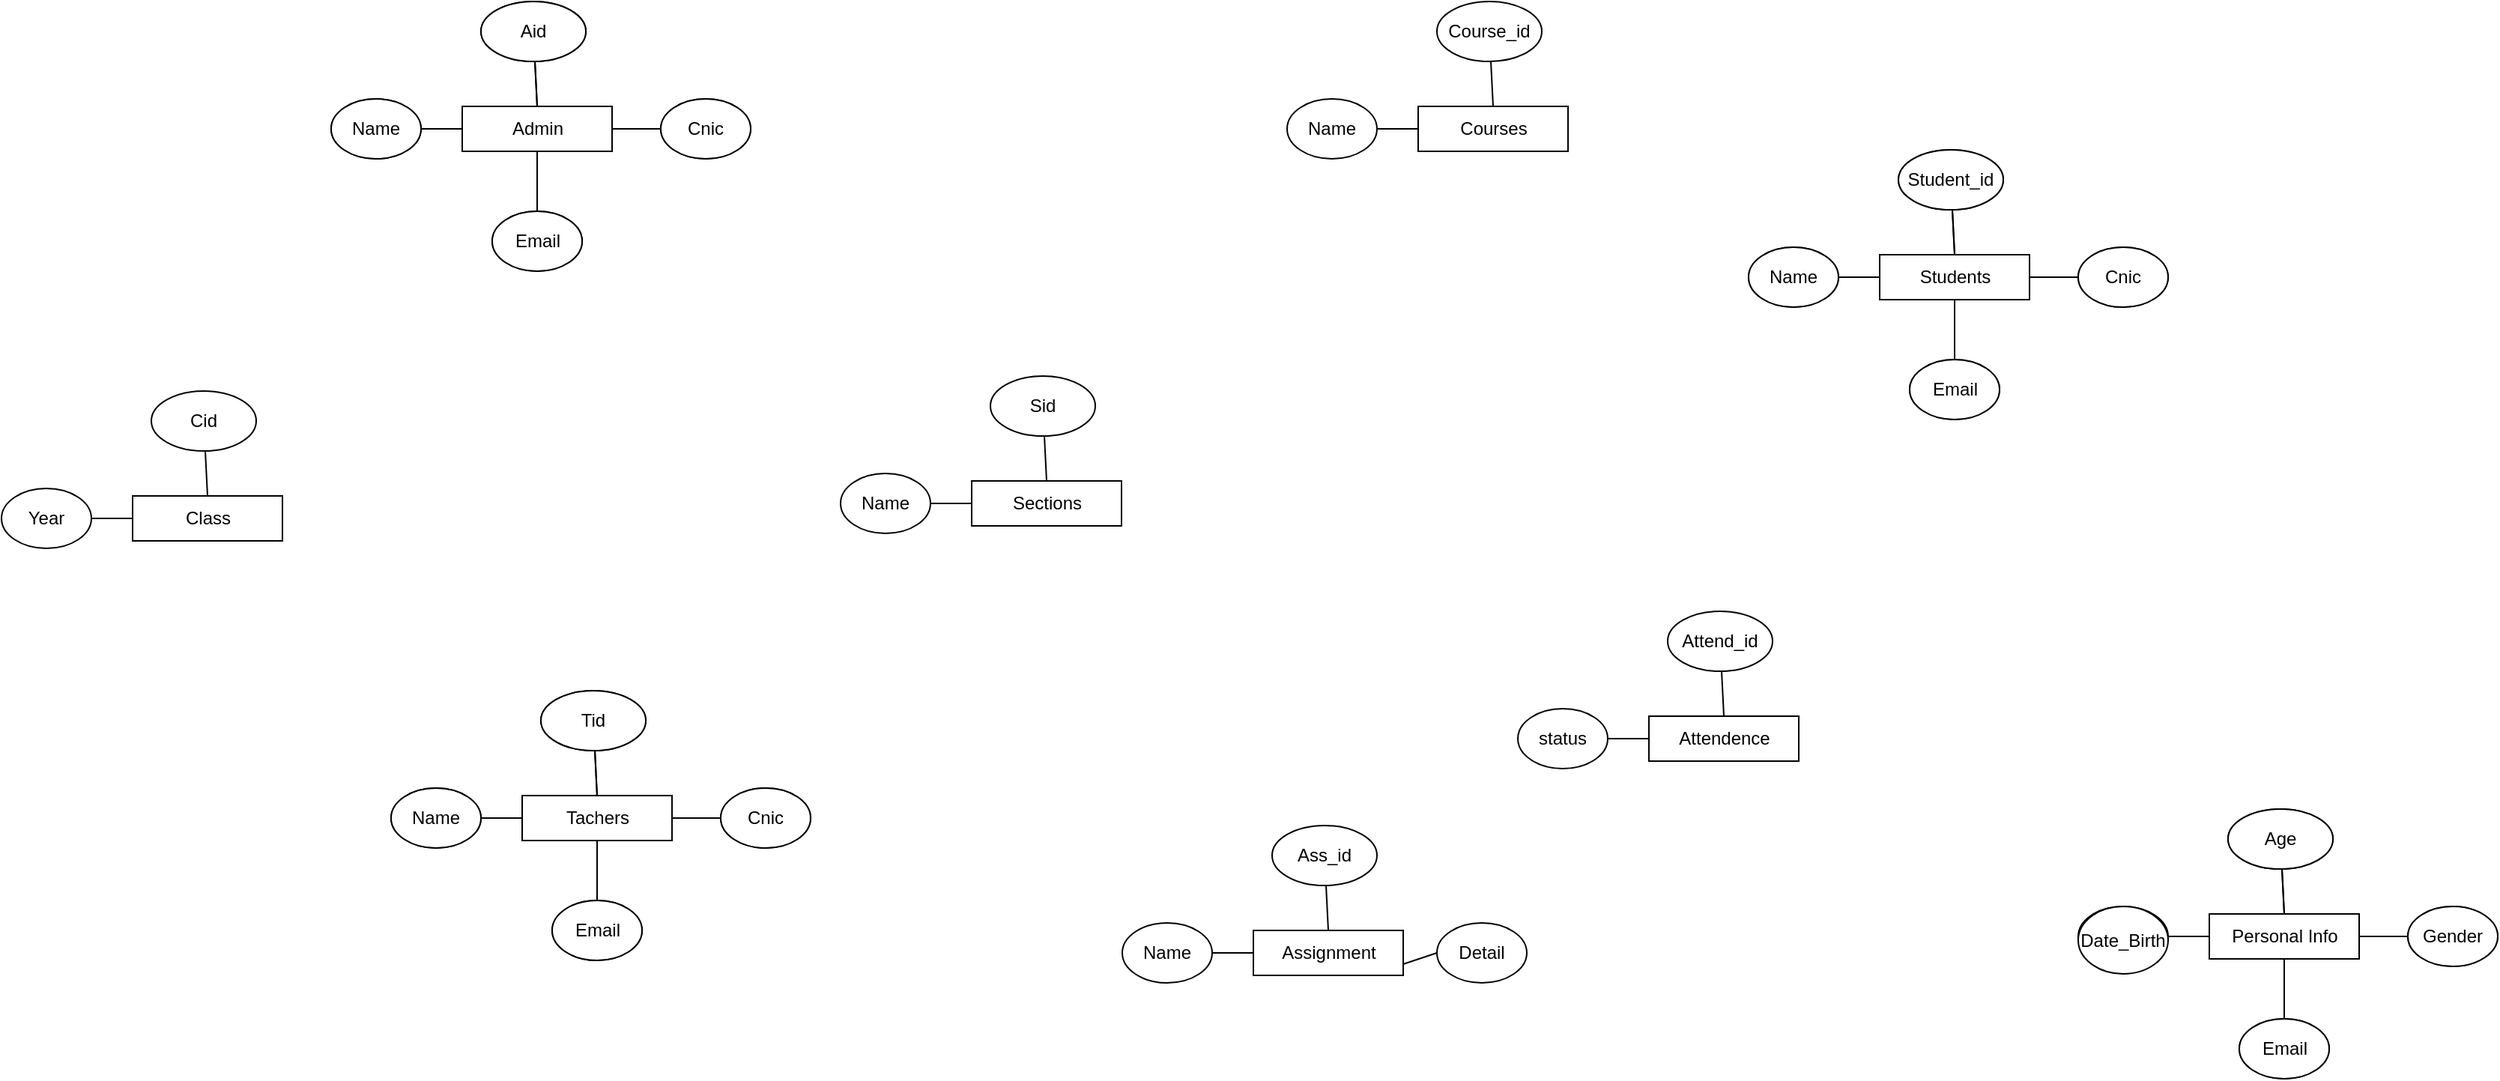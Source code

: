 <mxfile version="13.4.2" type="github">
  <diagram id="qu2YKcgJwEFux7egyNYc" name="Page-1">
    <mxGraphModel dx="1635" dy="770" grid="1" gridSize="11" guides="1" tooltips="1" connect="1" arrows="1" fold="1" page="1" pageScale="1" pageWidth="2000" pageHeight="2000" math="0" shadow="0">
      <root>
        <object label="" id="0">
          <mxCell />
        </object>
        <mxCell id="1" parent="0" />
        <mxCell id="7ZN2Juc46d9L3Nv0C-_P-180" value="Admin" style="rounded=0;whiteSpace=wrap;html=1;" vertex="1" parent="1">
          <mxGeometry x="406.5" y="114" width="100" height="30" as="geometry" />
        </mxCell>
        <mxCell id="7ZN2Juc46d9L3Nv0C-_P-181" value="" style="endArrow=none;html=1;exitX=0.5;exitY=0;exitDx=0;exitDy=0;" edge="1" source="7ZN2Juc46d9L3Nv0C-_P-180" target="7ZN2Juc46d9L3Nv0C-_P-182" parent="1">
          <mxGeometry width="50" height="50" relative="1" as="geometry">
            <mxPoint x="449" y="114" as="sourcePoint" />
            <mxPoint x="484" y="84" as="targetPoint" />
          </mxGeometry>
        </mxCell>
        <mxCell id="7ZN2Juc46d9L3Nv0C-_P-182" value="Aid" style="ellipse;whiteSpace=wrap;html=1;" vertex="1" parent="1">
          <mxGeometry x="419" y="44" width="70" height="40" as="geometry" />
        </mxCell>
        <mxCell id="7ZN2Juc46d9L3Nv0C-_P-183" value="" style="endArrow=none;html=1;entryX=0;entryY=0.5;entryDx=0;entryDy=0;" edge="1" target="7ZN2Juc46d9L3Nv0C-_P-180" parent="1">
          <mxGeometry width="50" height="50" relative="1" as="geometry">
            <mxPoint x="369" y="129" as="sourcePoint" />
            <mxPoint x="399" y="124" as="targetPoint" />
          </mxGeometry>
        </mxCell>
        <mxCell id="7ZN2Juc46d9L3Nv0C-_P-184" value="Name" style="ellipse;whiteSpace=wrap;html=1;" vertex="1" parent="1">
          <mxGeometry x="319" y="109" width="60" height="40" as="geometry" />
        </mxCell>
        <mxCell id="7ZN2Juc46d9L3Nv0C-_P-185" value="Cnic" style="ellipse;whiteSpace=wrap;html=1;" vertex="1" parent="1">
          <mxGeometry x="539" y="109" width="60" height="40" as="geometry" />
        </mxCell>
        <mxCell id="7ZN2Juc46d9L3Nv0C-_P-186" value="" style="endArrow=none;html=1;" edge="1" source="7ZN2Juc46d9L3Nv0C-_P-180" parent="1">
          <mxGeometry width="50" height="50" relative="1" as="geometry">
            <mxPoint x="506.5" y="179" as="sourcePoint" />
            <mxPoint x="539" y="129" as="targetPoint" />
          </mxGeometry>
        </mxCell>
        <mxCell id="7ZN2Juc46d9L3Nv0C-_P-187" value="Email" style="ellipse;whiteSpace=wrap;html=1;" vertex="1" parent="1">
          <mxGeometry x="426.5" y="184" width="60" height="40" as="geometry" />
        </mxCell>
        <mxCell id="7ZN2Juc46d9L3Nv0C-_P-188" value="" style="endArrow=none;html=1;exitX=0.5;exitY=1;exitDx=0;exitDy=0;entryX=0.5;entryY=0;entryDx=0;entryDy=0;" edge="1" source="7ZN2Juc46d9L3Nv0C-_P-180" target="7ZN2Juc46d9L3Nv0C-_P-187" parent="1">
          <mxGeometry width="50" height="50" relative="1" as="geometry">
            <mxPoint x="459" y="154" as="sourcePoint" />
            <mxPoint x="459" y="174" as="targetPoint" />
          </mxGeometry>
        </mxCell>
        <mxCell id="7ZN2Juc46d9L3Nv0C-_P-189" value="Admin" style="rounded=0;whiteSpace=wrap;html=1;" vertex="1" parent="1">
          <mxGeometry x="406.5" y="114" width="100" height="30" as="geometry" />
        </mxCell>
        <mxCell id="7ZN2Juc46d9L3Nv0C-_P-190" value="" style="endArrow=none;html=1;exitX=0.5;exitY=0;exitDx=0;exitDy=0;" edge="1" source="7ZN2Juc46d9L3Nv0C-_P-189" target="7ZN2Juc46d9L3Nv0C-_P-191" parent="1">
          <mxGeometry width="50" height="50" relative="1" as="geometry">
            <mxPoint x="449" y="114" as="sourcePoint" />
            <mxPoint x="484" y="84" as="targetPoint" />
          </mxGeometry>
        </mxCell>
        <mxCell id="7ZN2Juc46d9L3Nv0C-_P-191" value="Aid" style="ellipse;whiteSpace=wrap;html=1;" vertex="1" parent="1">
          <mxGeometry x="419" y="44" width="70" height="40" as="geometry" />
        </mxCell>
        <mxCell id="7ZN2Juc46d9L3Nv0C-_P-192" value="" style="endArrow=none;html=1;entryX=0;entryY=0.5;entryDx=0;entryDy=0;" edge="1" target="7ZN2Juc46d9L3Nv0C-_P-189" parent="1">
          <mxGeometry width="50" height="50" relative="1" as="geometry">
            <mxPoint x="369" y="129" as="sourcePoint" />
            <mxPoint x="399" y="124" as="targetPoint" />
          </mxGeometry>
        </mxCell>
        <mxCell id="7ZN2Juc46d9L3Nv0C-_P-193" value="Name" style="ellipse;whiteSpace=wrap;html=1;" vertex="1" parent="1">
          <mxGeometry x="319" y="109" width="60" height="40" as="geometry" />
        </mxCell>
        <mxCell id="7ZN2Juc46d9L3Nv0C-_P-194" value="Cnic" style="ellipse;whiteSpace=wrap;html=1;" vertex="1" parent="1">
          <mxGeometry x="539" y="109" width="60" height="40" as="geometry" />
        </mxCell>
        <mxCell id="7ZN2Juc46d9L3Nv0C-_P-195" value="" style="endArrow=none;html=1;" edge="1" source="7ZN2Juc46d9L3Nv0C-_P-189" parent="1">
          <mxGeometry width="50" height="50" relative="1" as="geometry">
            <mxPoint x="506.5" y="179" as="sourcePoint" />
            <mxPoint x="539" y="129" as="targetPoint" />
          </mxGeometry>
        </mxCell>
        <mxCell id="7ZN2Juc46d9L3Nv0C-_P-196" value="Email" style="ellipse;whiteSpace=wrap;html=1;" vertex="1" parent="1">
          <mxGeometry x="426.5" y="184" width="60" height="40" as="geometry" />
        </mxCell>
        <mxCell id="7ZN2Juc46d9L3Nv0C-_P-197" value="" style="endArrow=none;html=1;exitX=0.5;exitY=1;exitDx=0;exitDy=0;entryX=0.5;entryY=0;entryDx=0;entryDy=0;" edge="1" source="7ZN2Juc46d9L3Nv0C-_P-189" target="7ZN2Juc46d9L3Nv0C-_P-196" parent="1">
          <mxGeometry width="50" height="50" relative="1" as="geometry">
            <mxPoint x="459" y="154" as="sourcePoint" />
            <mxPoint x="459" y="174" as="targetPoint" />
          </mxGeometry>
        </mxCell>
        <mxCell id="7ZN2Juc46d9L3Nv0C-_P-198" value="Class" style="rounded=0;whiteSpace=wrap;html=1;" vertex="1" parent="1">
          <mxGeometry x="186.5" y="374" width="100" height="30" as="geometry" />
        </mxCell>
        <mxCell id="7ZN2Juc46d9L3Nv0C-_P-199" value="" style="endArrow=none;html=1;exitX=0.5;exitY=0;exitDx=0;exitDy=0;" edge="1" source="7ZN2Juc46d9L3Nv0C-_P-198" target="7ZN2Juc46d9L3Nv0C-_P-200" parent="1">
          <mxGeometry width="50" height="50" relative="1" as="geometry">
            <mxPoint x="229" y="374" as="sourcePoint" />
            <mxPoint x="264" y="344" as="targetPoint" />
          </mxGeometry>
        </mxCell>
        <mxCell id="7ZN2Juc46d9L3Nv0C-_P-200" value="Cid" style="ellipse;whiteSpace=wrap;html=1;" vertex="1" parent="1">
          <mxGeometry x="199" y="304" width="70" height="40" as="geometry" />
        </mxCell>
        <mxCell id="7ZN2Juc46d9L3Nv0C-_P-201" value="" style="endArrow=none;html=1;entryX=0;entryY=0.5;entryDx=0;entryDy=0;" edge="1" target="7ZN2Juc46d9L3Nv0C-_P-198" parent="1">
          <mxGeometry width="50" height="50" relative="1" as="geometry">
            <mxPoint x="149" y="389" as="sourcePoint" />
            <mxPoint x="179" y="384" as="targetPoint" />
          </mxGeometry>
        </mxCell>
        <mxCell id="7ZN2Juc46d9L3Nv0C-_P-202" value="Year" style="ellipse;whiteSpace=wrap;html=1;" vertex="1" parent="1">
          <mxGeometry x="99" y="369" width="60" height="40" as="geometry" />
        </mxCell>
        <mxCell id="7ZN2Juc46d9L3Nv0C-_P-203" value="Sections" style="rounded=0;whiteSpace=wrap;html=1;" vertex="1" parent="1">
          <mxGeometry x="746.5" y="364" width="100" height="30" as="geometry" />
        </mxCell>
        <mxCell id="7ZN2Juc46d9L3Nv0C-_P-204" value="" style="endArrow=none;html=1;exitX=0.5;exitY=0;exitDx=0;exitDy=0;" edge="1" source="7ZN2Juc46d9L3Nv0C-_P-203" target="7ZN2Juc46d9L3Nv0C-_P-205" parent="1">
          <mxGeometry width="50" height="50" relative="1" as="geometry">
            <mxPoint x="789" y="364" as="sourcePoint" />
            <mxPoint x="824" y="334" as="targetPoint" />
          </mxGeometry>
        </mxCell>
        <mxCell id="7ZN2Juc46d9L3Nv0C-_P-205" value="Sid" style="ellipse;whiteSpace=wrap;html=1;" vertex="1" parent="1">
          <mxGeometry x="759" y="294" width="70" height="40" as="geometry" />
        </mxCell>
        <mxCell id="7ZN2Juc46d9L3Nv0C-_P-206" value="" style="endArrow=none;html=1;entryX=0;entryY=0.5;entryDx=0;entryDy=0;" edge="1" target="7ZN2Juc46d9L3Nv0C-_P-203" parent="1">
          <mxGeometry width="50" height="50" relative="1" as="geometry">
            <mxPoint x="709" y="379" as="sourcePoint" />
            <mxPoint x="739" y="374" as="targetPoint" />
          </mxGeometry>
        </mxCell>
        <mxCell id="7ZN2Juc46d9L3Nv0C-_P-207" value="Name" style="ellipse;whiteSpace=wrap;html=1;" vertex="1" parent="1">
          <mxGeometry x="659" y="359" width="60" height="40" as="geometry" />
        </mxCell>
        <mxCell id="7ZN2Juc46d9L3Nv0C-_P-208" value="Admin" style="rounded=0;whiteSpace=wrap;html=1;" vertex="1" parent="1">
          <mxGeometry x="446.5" y="574" width="100" height="30" as="geometry" />
        </mxCell>
        <mxCell id="7ZN2Juc46d9L3Nv0C-_P-209" value="" style="endArrow=none;html=1;exitX=0.5;exitY=0;exitDx=0;exitDy=0;" edge="1" source="7ZN2Juc46d9L3Nv0C-_P-208" target="7ZN2Juc46d9L3Nv0C-_P-210" parent="1">
          <mxGeometry width="50" height="50" relative="1" as="geometry">
            <mxPoint x="489" y="574" as="sourcePoint" />
            <mxPoint x="524" y="544" as="targetPoint" />
          </mxGeometry>
        </mxCell>
        <mxCell id="7ZN2Juc46d9L3Nv0C-_P-210" value="Aid" style="ellipse;whiteSpace=wrap;html=1;" vertex="1" parent="1">
          <mxGeometry x="459" y="504" width="70" height="40" as="geometry" />
        </mxCell>
        <mxCell id="7ZN2Juc46d9L3Nv0C-_P-211" value="" style="endArrow=none;html=1;entryX=0;entryY=0.5;entryDx=0;entryDy=0;" edge="1" target="7ZN2Juc46d9L3Nv0C-_P-208" parent="1">
          <mxGeometry width="50" height="50" relative="1" as="geometry">
            <mxPoint x="409" y="589" as="sourcePoint" />
            <mxPoint x="439" y="584" as="targetPoint" />
          </mxGeometry>
        </mxCell>
        <mxCell id="7ZN2Juc46d9L3Nv0C-_P-212" value="Name" style="ellipse;whiteSpace=wrap;html=1;" vertex="1" parent="1">
          <mxGeometry x="359" y="569" width="60" height="40" as="geometry" />
        </mxCell>
        <mxCell id="7ZN2Juc46d9L3Nv0C-_P-213" value="Cnic" style="ellipse;whiteSpace=wrap;html=1;" vertex="1" parent="1">
          <mxGeometry x="579" y="569" width="60" height="40" as="geometry" />
        </mxCell>
        <mxCell id="7ZN2Juc46d9L3Nv0C-_P-214" value="" style="endArrow=none;html=1;" edge="1" source="7ZN2Juc46d9L3Nv0C-_P-208" parent="1">
          <mxGeometry width="50" height="50" relative="1" as="geometry">
            <mxPoint x="546.5" y="639" as="sourcePoint" />
            <mxPoint x="579" y="589" as="targetPoint" />
          </mxGeometry>
        </mxCell>
        <mxCell id="7ZN2Juc46d9L3Nv0C-_P-215" value="Email" style="ellipse;whiteSpace=wrap;html=1;" vertex="1" parent="1">
          <mxGeometry x="466.5" y="644" width="60" height="40" as="geometry" />
        </mxCell>
        <mxCell id="7ZN2Juc46d9L3Nv0C-_P-216" value="" style="endArrow=none;html=1;exitX=0.5;exitY=1;exitDx=0;exitDy=0;entryX=0.5;entryY=0;entryDx=0;entryDy=0;" edge="1" source="7ZN2Juc46d9L3Nv0C-_P-208" target="7ZN2Juc46d9L3Nv0C-_P-215" parent="1">
          <mxGeometry width="50" height="50" relative="1" as="geometry">
            <mxPoint x="499" y="614" as="sourcePoint" />
            <mxPoint x="499" y="634" as="targetPoint" />
          </mxGeometry>
        </mxCell>
        <mxCell id="7ZN2Juc46d9L3Nv0C-_P-217" value="Tachers" style="rounded=0;whiteSpace=wrap;html=1;" vertex="1" parent="1">
          <mxGeometry x="446.5" y="574" width="100" height="30" as="geometry" />
        </mxCell>
        <mxCell id="7ZN2Juc46d9L3Nv0C-_P-218" value="" style="endArrow=none;html=1;exitX=0.5;exitY=0;exitDx=0;exitDy=0;" edge="1" source="7ZN2Juc46d9L3Nv0C-_P-217" target="7ZN2Juc46d9L3Nv0C-_P-219" parent="1">
          <mxGeometry width="50" height="50" relative="1" as="geometry">
            <mxPoint x="489" y="574" as="sourcePoint" />
            <mxPoint x="524" y="544" as="targetPoint" />
          </mxGeometry>
        </mxCell>
        <mxCell id="7ZN2Juc46d9L3Nv0C-_P-219" value="Tid" style="ellipse;whiteSpace=wrap;html=1;" vertex="1" parent="1">
          <mxGeometry x="459" y="504" width="70" height="40" as="geometry" />
        </mxCell>
        <mxCell id="7ZN2Juc46d9L3Nv0C-_P-220" value="" style="endArrow=none;html=1;entryX=0;entryY=0.5;entryDx=0;entryDy=0;" edge="1" target="7ZN2Juc46d9L3Nv0C-_P-217" parent="1">
          <mxGeometry width="50" height="50" relative="1" as="geometry">
            <mxPoint x="409" y="589" as="sourcePoint" />
            <mxPoint x="439" y="584" as="targetPoint" />
          </mxGeometry>
        </mxCell>
        <mxCell id="7ZN2Juc46d9L3Nv0C-_P-221" value="Name" style="ellipse;whiteSpace=wrap;html=1;" vertex="1" parent="1">
          <mxGeometry x="359" y="569" width="60" height="40" as="geometry" />
        </mxCell>
        <mxCell id="7ZN2Juc46d9L3Nv0C-_P-222" value="Cnic" style="ellipse;whiteSpace=wrap;html=1;" vertex="1" parent="1">
          <mxGeometry x="579" y="569" width="60" height="40" as="geometry" />
        </mxCell>
        <mxCell id="7ZN2Juc46d9L3Nv0C-_P-223" value="" style="endArrow=none;html=1;" edge="1" source="7ZN2Juc46d9L3Nv0C-_P-217" parent="1">
          <mxGeometry width="50" height="50" relative="1" as="geometry">
            <mxPoint x="546.5" y="639" as="sourcePoint" />
            <mxPoint x="579" y="589" as="targetPoint" />
          </mxGeometry>
        </mxCell>
        <mxCell id="7ZN2Juc46d9L3Nv0C-_P-224" value="Email" style="ellipse;whiteSpace=wrap;html=1;" vertex="1" parent="1">
          <mxGeometry x="466.5" y="644" width="60" height="40" as="geometry" />
        </mxCell>
        <mxCell id="7ZN2Juc46d9L3Nv0C-_P-225" value="" style="endArrow=none;html=1;exitX=0.5;exitY=1;exitDx=0;exitDy=0;entryX=0.5;entryY=0;entryDx=0;entryDy=0;" edge="1" source="7ZN2Juc46d9L3Nv0C-_P-217" target="7ZN2Juc46d9L3Nv0C-_P-224" parent="1">
          <mxGeometry width="50" height="50" relative="1" as="geometry">
            <mxPoint x="499" y="614" as="sourcePoint" />
            <mxPoint x="499" y="634" as="targetPoint" />
          </mxGeometry>
        </mxCell>
        <mxCell id="7ZN2Juc46d9L3Nv0C-_P-244" value="Admin" style="rounded=0;whiteSpace=wrap;html=1;" vertex="1" parent="1">
          <mxGeometry x="1352.5" y="213" width="100" height="30" as="geometry" />
        </mxCell>
        <mxCell id="7ZN2Juc46d9L3Nv0C-_P-245" value="" style="endArrow=none;html=1;exitX=0.5;exitY=0;exitDx=0;exitDy=0;" edge="1" source="7ZN2Juc46d9L3Nv0C-_P-244" target="7ZN2Juc46d9L3Nv0C-_P-246" parent="1">
          <mxGeometry width="50" height="50" relative="1" as="geometry">
            <mxPoint x="1395" y="213" as="sourcePoint" />
            <mxPoint x="1430" y="183" as="targetPoint" />
          </mxGeometry>
        </mxCell>
        <mxCell id="7ZN2Juc46d9L3Nv0C-_P-246" value="Aid" style="ellipse;whiteSpace=wrap;html=1;" vertex="1" parent="1">
          <mxGeometry x="1365" y="143" width="70" height="40" as="geometry" />
        </mxCell>
        <mxCell id="7ZN2Juc46d9L3Nv0C-_P-247" value="" style="endArrow=none;html=1;entryX=0;entryY=0.5;entryDx=0;entryDy=0;" edge="1" target="7ZN2Juc46d9L3Nv0C-_P-244" parent="1">
          <mxGeometry width="50" height="50" relative="1" as="geometry">
            <mxPoint x="1315" y="228" as="sourcePoint" />
            <mxPoint x="1345" y="223" as="targetPoint" />
          </mxGeometry>
        </mxCell>
        <mxCell id="7ZN2Juc46d9L3Nv0C-_P-248" value="Name" style="ellipse;whiteSpace=wrap;html=1;" vertex="1" parent="1">
          <mxGeometry x="1265" y="208" width="60" height="40" as="geometry" />
        </mxCell>
        <mxCell id="7ZN2Juc46d9L3Nv0C-_P-249" value="Cnic" style="ellipse;whiteSpace=wrap;html=1;" vertex="1" parent="1">
          <mxGeometry x="1485" y="208" width="60" height="40" as="geometry" />
        </mxCell>
        <mxCell id="7ZN2Juc46d9L3Nv0C-_P-250" value="" style="endArrow=none;html=1;" edge="1" source="7ZN2Juc46d9L3Nv0C-_P-244" parent="1">
          <mxGeometry width="50" height="50" relative="1" as="geometry">
            <mxPoint x="1452.5" y="278" as="sourcePoint" />
            <mxPoint x="1485" y="228" as="targetPoint" />
          </mxGeometry>
        </mxCell>
        <mxCell id="7ZN2Juc46d9L3Nv0C-_P-251" value="Email" style="ellipse;whiteSpace=wrap;html=1;" vertex="1" parent="1">
          <mxGeometry x="1372.5" y="283" width="60" height="40" as="geometry" />
        </mxCell>
        <mxCell id="7ZN2Juc46d9L3Nv0C-_P-252" value="" style="endArrow=none;html=1;exitX=0.5;exitY=1;exitDx=0;exitDy=0;entryX=0.5;entryY=0;entryDx=0;entryDy=0;" edge="1" source="7ZN2Juc46d9L3Nv0C-_P-244" target="7ZN2Juc46d9L3Nv0C-_P-251" parent="1">
          <mxGeometry width="50" height="50" relative="1" as="geometry">
            <mxPoint x="1405" y="253" as="sourcePoint" />
            <mxPoint x="1405" y="273" as="targetPoint" />
          </mxGeometry>
        </mxCell>
        <mxCell id="7ZN2Juc46d9L3Nv0C-_P-253" value="Students" style="rounded=0;whiteSpace=wrap;html=1;" vertex="1" parent="1">
          <mxGeometry x="1352.5" y="213" width="100" height="30" as="geometry" />
        </mxCell>
        <mxCell id="7ZN2Juc46d9L3Nv0C-_P-254" value="" style="endArrow=none;html=1;exitX=0.5;exitY=0;exitDx=0;exitDy=0;" edge="1" source="7ZN2Juc46d9L3Nv0C-_P-253" target="7ZN2Juc46d9L3Nv0C-_P-255" parent="1">
          <mxGeometry width="50" height="50" relative="1" as="geometry">
            <mxPoint x="1395" y="213" as="sourcePoint" />
            <mxPoint x="1430" y="183" as="targetPoint" />
          </mxGeometry>
        </mxCell>
        <mxCell id="7ZN2Juc46d9L3Nv0C-_P-255" value="Student_id" style="ellipse;whiteSpace=wrap;html=1;" vertex="1" parent="1">
          <mxGeometry x="1365" y="143" width="70" height="40" as="geometry" />
        </mxCell>
        <mxCell id="7ZN2Juc46d9L3Nv0C-_P-256" value="" style="endArrow=none;html=1;entryX=0;entryY=0.5;entryDx=0;entryDy=0;" edge="1" target="7ZN2Juc46d9L3Nv0C-_P-253" parent="1">
          <mxGeometry width="50" height="50" relative="1" as="geometry">
            <mxPoint x="1315" y="228" as="sourcePoint" />
            <mxPoint x="1345" y="223" as="targetPoint" />
          </mxGeometry>
        </mxCell>
        <mxCell id="7ZN2Juc46d9L3Nv0C-_P-257" value="Name" style="ellipse;whiteSpace=wrap;html=1;" vertex="1" parent="1">
          <mxGeometry x="1265" y="208" width="60" height="40" as="geometry" />
        </mxCell>
        <mxCell id="7ZN2Juc46d9L3Nv0C-_P-258" value="Cnic" style="ellipse;whiteSpace=wrap;html=1;" vertex="1" parent="1">
          <mxGeometry x="1485" y="208" width="60" height="40" as="geometry" />
        </mxCell>
        <mxCell id="7ZN2Juc46d9L3Nv0C-_P-259" value="" style="endArrow=none;html=1;" edge="1" source="7ZN2Juc46d9L3Nv0C-_P-253" parent="1">
          <mxGeometry width="50" height="50" relative="1" as="geometry">
            <mxPoint x="1452.5" y="278" as="sourcePoint" />
            <mxPoint x="1485" y="228" as="targetPoint" />
          </mxGeometry>
        </mxCell>
        <mxCell id="7ZN2Juc46d9L3Nv0C-_P-260" value="Email" style="ellipse;whiteSpace=wrap;html=1;" vertex="1" parent="1">
          <mxGeometry x="1372.5" y="283" width="60" height="40" as="geometry" />
        </mxCell>
        <mxCell id="7ZN2Juc46d9L3Nv0C-_P-261" value="" style="endArrow=none;html=1;exitX=0.5;exitY=1;exitDx=0;exitDy=0;entryX=0.5;entryY=0;entryDx=0;entryDy=0;" edge="1" source="7ZN2Juc46d9L3Nv0C-_P-253" target="7ZN2Juc46d9L3Nv0C-_P-260" parent="1">
          <mxGeometry width="50" height="50" relative="1" as="geometry">
            <mxPoint x="1405" y="253" as="sourcePoint" />
            <mxPoint x="1405" y="273" as="targetPoint" />
          </mxGeometry>
        </mxCell>
        <mxCell id="7ZN2Juc46d9L3Nv0C-_P-262" value="Attendence" style="rounded=0;whiteSpace=wrap;html=1;" vertex="1" parent="1">
          <mxGeometry x="1198.5" y="521" width="100" height="30" as="geometry" />
        </mxCell>
        <mxCell id="7ZN2Juc46d9L3Nv0C-_P-263" value="" style="endArrow=none;html=1;exitX=0.5;exitY=0;exitDx=0;exitDy=0;" edge="1" source="7ZN2Juc46d9L3Nv0C-_P-262" target="7ZN2Juc46d9L3Nv0C-_P-264" parent="1">
          <mxGeometry width="50" height="50" relative="1" as="geometry">
            <mxPoint x="1241" y="521" as="sourcePoint" />
            <mxPoint x="1276" y="491" as="targetPoint" />
          </mxGeometry>
        </mxCell>
        <mxCell id="7ZN2Juc46d9L3Nv0C-_P-264" value="Attend_id" style="ellipse;whiteSpace=wrap;html=1;" vertex="1" parent="1">
          <mxGeometry x="1211" y="451" width="70" height="40" as="geometry" />
        </mxCell>
        <mxCell id="7ZN2Juc46d9L3Nv0C-_P-265" value="" style="endArrow=none;html=1;entryX=0;entryY=0.5;entryDx=0;entryDy=0;" edge="1" target="7ZN2Juc46d9L3Nv0C-_P-262" parent="1">
          <mxGeometry width="50" height="50" relative="1" as="geometry">
            <mxPoint x="1161" y="536" as="sourcePoint" />
            <mxPoint x="1191" y="531" as="targetPoint" />
          </mxGeometry>
        </mxCell>
        <mxCell id="7ZN2Juc46d9L3Nv0C-_P-266" value="status" style="ellipse;whiteSpace=wrap;html=1;" vertex="1" parent="1">
          <mxGeometry x="1111" y="516" width="60" height="40" as="geometry" />
        </mxCell>
        <mxCell id="7ZN2Juc46d9L3Nv0C-_P-267" value="Courses" style="rounded=0;whiteSpace=wrap;html=1;" vertex="1" parent="1">
          <mxGeometry x="1044.5" y="114" width="100" height="30" as="geometry" />
        </mxCell>
        <mxCell id="7ZN2Juc46d9L3Nv0C-_P-268" value="" style="endArrow=none;html=1;exitX=0.5;exitY=0;exitDx=0;exitDy=0;" edge="1" source="7ZN2Juc46d9L3Nv0C-_P-267" target="7ZN2Juc46d9L3Nv0C-_P-269" parent="1">
          <mxGeometry width="50" height="50" relative="1" as="geometry">
            <mxPoint x="1087" y="114" as="sourcePoint" />
            <mxPoint x="1122" y="84" as="targetPoint" />
          </mxGeometry>
        </mxCell>
        <mxCell id="7ZN2Juc46d9L3Nv0C-_P-269" value="Course_id" style="ellipse;whiteSpace=wrap;html=1;" vertex="1" parent="1">
          <mxGeometry x="1057" y="44" width="70" height="40" as="geometry" />
        </mxCell>
        <mxCell id="7ZN2Juc46d9L3Nv0C-_P-270" value="" style="endArrow=none;html=1;entryX=0;entryY=0.5;entryDx=0;entryDy=0;" edge="1" target="7ZN2Juc46d9L3Nv0C-_P-267" parent="1">
          <mxGeometry width="50" height="50" relative="1" as="geometry">
            <mxPoint x="1007" y="129" as="sourcePoint" />
            <mxPoint x="1037" y="124" as="targetPoint" />
          </mxGeometry>
        </mxCell>
        <mxCell id="7ZN2Juc46d9L3Nv0C-_P-271" value="Name" style="ellipse;whiteSpace=wrap;html=1;" vertex="1" parent="1">
          <mxGeometry x="957" y="109" width="60" height="40" as="geometry" />
        </mxCell>
        <mxCell id="7ZN2Juc46d9L3Nv0C-_P-272" value="Assignment" style="rounded=0;whiteSpace=wrap;html=1;" vertex="1" parent="1">
          <mxGeometry x="934.5" y="664" width="100" height="30" as="geometry" />
        </mxCell>
        <mxCell id="7ZN2Juc46d9L3Nv0C-_P-273" value="" style="endArrow=none;html=1;exitX=0.5;exitY=0;exitDx=0;exitDy=0;" edge="1" source="7ZN2Juc46d9L3Nv0C-_P-272" target="7ZN2Juc46d9L3Nv0C-_P-274" parent="1">
          <mxGeometry width="50" height="50" relative="1" as="geometry">
            <mxPoint x="977" y="664" as="sourcePoint" />
            <mxPoint x="1012" y="634" as="targetPoint" />
          </mxGeometry>
        </mxCell>
        <mxCell id="7ZN2Juc46d9L3Nv0C-_P-274" value="Ass_id" style="ellipse;whiteSpace=wrap;html=1;" vertex="1" parent="1">
          <mxGeometry x="947" y="594" width="70" height="40" as="geometry" />
        </mxCell>
        <mxCell id="7ZN2Juc46d9L3Nv0C-_P-275" value="" style="endArrow=none;html=1;entryX=0;entryY=0.5;entryDx=0;entryDy=0;" edge="1" target="7ZN2Juc46d9L3Nv0C-_P-272" parent="1">
          <mxGeometry width="50" height="50" relative="1" as="geometry">
            <mxPoint x="897" y="679" as="sourcePoint" />
            <mxPoint x="927" y="674" as="targetPoint" />
          </mxGeometry>
        </mxCell>
        <mxCell id="7ZN2Juc46d9L3Nv0C-_P-276" value="Name" style="ellipse;whiteSpace=wrap;html=1;" vertex="1" parent="1">
          <mxGeometry x="847" y="659" width="60" height="40" as="geometry" />
        </mxCell>
        <mxCell id="7ZN2Juc46d9L3Nv0C-_P-277" value="Detail" style="ellipse;whiteSpace=wrap;html=1;" vertex="1" parent="1">
          <mxGeometry x="1057" y="659" width="60" height="40" as="geometry" />
        </mxCell>
        <mxCell id="7ZN2Juc46d9L3Nv0C-_P-278" value="" style="endArrow=none;html=1;exitX=1;exitY=0.75;exitDx=0;exitDy=0;entryX=0;entryY=0.5;entryDx=0;entryDy=0;" edge="1" parent="1" source="7ZN2Juc46d9L3Nv0C-_P-272" target="7ZN2Juc46d9L3Nv0C-_P-277">
          <mxGeometry width="50" height="50" relative="1" as="geometry">
            <mxPoint x="1045" y="671" as="sourcePoint" />
            <mxPoint x="1043.3" y="640.995" as="targetPoint" />
          </mxGeometry>
        </mxCell>
        <mxCell id="7ZN2Juc46d9L3Nv0C-_P-279" value="Admin" style="rounded=0;whiteSpace=wrap;html=1;" vertex="1" parent="1">
          <mxGeometry x="1572.5" y="653" width="100" height="30" as="geometry" />
        </mxCell>
        <mxCell id="7ZN2Juc46d9L3Nv0C-_P-280" value="" style="endArrow=none;html=1;exitX=0.5;exitY=0;exitDx=0;exitDy=0;" edge="1" source="7ZN2Juc46d9L3Nv0C-_P-279" target="7ZN2Juc46d9L3Nv0C-_P-281" parent="1">
          <mxGeometry width="50" height="50" relative="1" as="geometry">
            <mxPoint x="1615" y="653" as="sourcePoint" />
            <mxPoint x="1650" y="623" as="targetPoint" />
          </mxGeometry>
        </mxCell>
        <mxCell id="7ZN2Juc46d9L3Nv0C-_P-281" value="Aid" style="ellipse;whiteSpace=wrap;html=1;" vertex="1" parent="1">
          <mxGeometry x="1585" y="583" width="70" height="40" as="geometry" />
        </mxCell>
        <mxCell id="7ZN2Juc46d9L3Nv0C-_P-282" value="" style="endArrow=none;html=1;entryX=0;entryY=0.5;entryDx=0;entryDy=0;" edge="1" target="7ZN2Juc46d9L3Nv0C-_P-279" parent="1">
          <mxGeometry width="50" height="50" relative="1" as="geometry">
            <mxPoint x="1535" y="668" as="sourcePoint" />
            <mxPoint x="1565" y="663" as="targetPoint" />
          </mxGeometry>
        </mxCell>
        <mxCell id="7ZN2Juc46d9L3Nv0C-_P-283" value="Name" style="ellipse;whiteSpace=wrap;html=1;" vertex="1" parent="1">
          <mxGeometry x="1485" y="648" width="60" height="40" as="geometry" />
        </mxCell>
        <mxCell id="7ZN2Juc46d9L3Nv0C-_P-284" value="Cnic" style="ellipse;whiteSpace=wrap;html=1;" vertex="1" parent="1">
          <mxGeometry x="1705" y="648" width="60" height="40" as="geometry" />
        </mxCell>
        <mxCell id="7ZN2Juc46d9L3Nv0C-_P-285" value="" style="endArrow=none;html=1;" edge="1" source="7ZN2Juc46d9L3Nv0C-_P-279" parent="1">
          <mxGeometry width="50" height="50" relative="1" as="geometry">
            <mxPoint x="1672.5" y="718" as="sourcePoint" />
            <mxPoint x="1705" y="668" as="targetPoint" />
          </mxGeometry>
        </mxCell>
        <mxCell id="7ZN2Juc46d9L3Nv0C-_P-286" value="Email" style="ellipse;whiteSpace=wrap;html=1;" vertex="1" parent="1">
          <mxGeometry x="1592.5" y="723" width="60" height="40" as="geometry" />
        </mxCell>
        <mxCell id="7ZN2Juc46d9L3Nv0C-_P-287" value="" style="endArrow=none;html=1;exitX=0.5;exitY=1;exitDx=0;exitDy=0;entryX=0.5;entryY=0;entryDx=0;entryDy=0;" edge="1" source="7ZN2Juc46d9L3Nv0C-_P-279" target="7ZN2Juc46d9L3Nv0C-_P-286" parent="1">
          <mxGeometry width="50" height="50" relative="1" as="geometry">
            <mxPoint x="1625" y="693" as="sourcePoint" />
            <mxPoint x="1625" y="713" as="targetPoint" />
          </mxGeometry>
        </mxCell>
        <mxCell id="7ZN2Juc46d9L3Nv0C-_P-288" value="Personal Info" style="rounded=0;whiteSpace=wrap;html=1;" vertex="1" parent="1">
          <mxGeometry x="1572.5" y="653" width="100" height="30" as="geometry" />
        </mxCell>
        <mxCell id="7ZN2Juc46d9L3Nv0C-_P-289" value="" style="endArrow=none;html=1;exitX=0.5;exitY=0;exitDx=0;exitDy=0;" edge="1" source="7ZN2Juc46d9L3Nv0C-_P-288" target="7ZN2Juc46d9L3Nv0C-_P-290" parent="1">
          <mxGeometry width="50" height="50" relative="1" as="geometry">
            <mxPoint x="1615" y="653" as="sourcePoint" />
            <mxPoint x="1650" y="623" as="targetPoint" />
          </mxGeometry>
        </mxCell>
        <mxCell id="7ZN2Juc46d9L3Nv0C-_P-290" value="Age" style="ellipse;whiteSpace=wrap;html=1;" vertex="1" parent="1">
          <mxGeometry x="1585" y="583" width="70" height="40" as="geometry" />
        </mxCell>
        <mxCell id="7ZN2Juc46d9L3Nv0C-_P-291" value="" style="endArrow=none;html=1;entryX=0;entryY=0.5;entryDx=0;entryDy=0;" edge="1" target="7ZN2Juc46d9L3Nv0C-_P-288" parent="1">
          <mxGeometry width="50" height="50" relative="1" as="geometry">
            <mxPoint x="1535" y="668" as="sourcePoint" />
            <mxPoint x="1565" y="663" as="targetPoint" />
          </mxGeometry>
        </mxCell>
        <mxCell id="7ZN2Juc46d9L3Nv0C-_P-292" value="Date_Birth" style="ellipse;whiteSpace=wrap;html=1;" vertex="1" parent="1">
          <mxGeometry x="1485" y="648" width="60" height="45" as="geometry" />
        </mxCell>
        <mxCell id="7ZN2Juc46d9L3Nv0C-_P-293" value="Gender" style="ellipse;whiteSpace=wrap;html=1;" vertex="1" parent="1">
          <mxGeometry x="1705" y="648" width="60" height="40" as="geometry" />
        </mxCell>
        <mxCell id="7ZN2Juc46d9L3Nv0C-_P-294" value="" style="endArrow=none;html=1;" edge="1" source="7ZN2Juc46d9L3Nv0C-_P-288" parent="1">
          <mxGeometry width="50" height="50" relative="1" as="geometry">
            <mxPoint x="1672.5" y="718" as="sourcePoint" />
            <mxPoint x="1705" y="668" as="targetPoint" />
          </mxGeometry>
        </mxCell>
        <mxCell id="7ZN2Juc46d9L3Nv0C-_P-295" value="Email" style="ellipse;whiteSpace=wrap;html=1;" vertex="1" parent="1">
          <mxGeometry x="1592.5" y="723" width="60" height="40" as="geometry" />
        </mxCell>
        <mxCell id="7ZN2Juc46d9L3Nv0C-_P-296" value="" style="endArrow=none;html=1;exitX=0.5;exitY=1;exitDx=0;exitDy=0;entryX=0.5;entryY=0;entryDx=0;entryDy=0;" edge="1" source="7ZN2Juc46d9L3Nv0C-_P-288" target="7ZN2Juc46d9L3Nv0C-_P-295" parent="1">
          <mxGeometry width="50" height="50" relative="1" as="geometry">
            <mxPoint x="1625" y="693" as="sourcePoint" />
            <mxPoint x="1625" y="713" as="targetPoint" />
          </mxGeometry>
        </mxCell>
      </root>
    </mxGraphModel>
  </diagram>
</mxfile>
